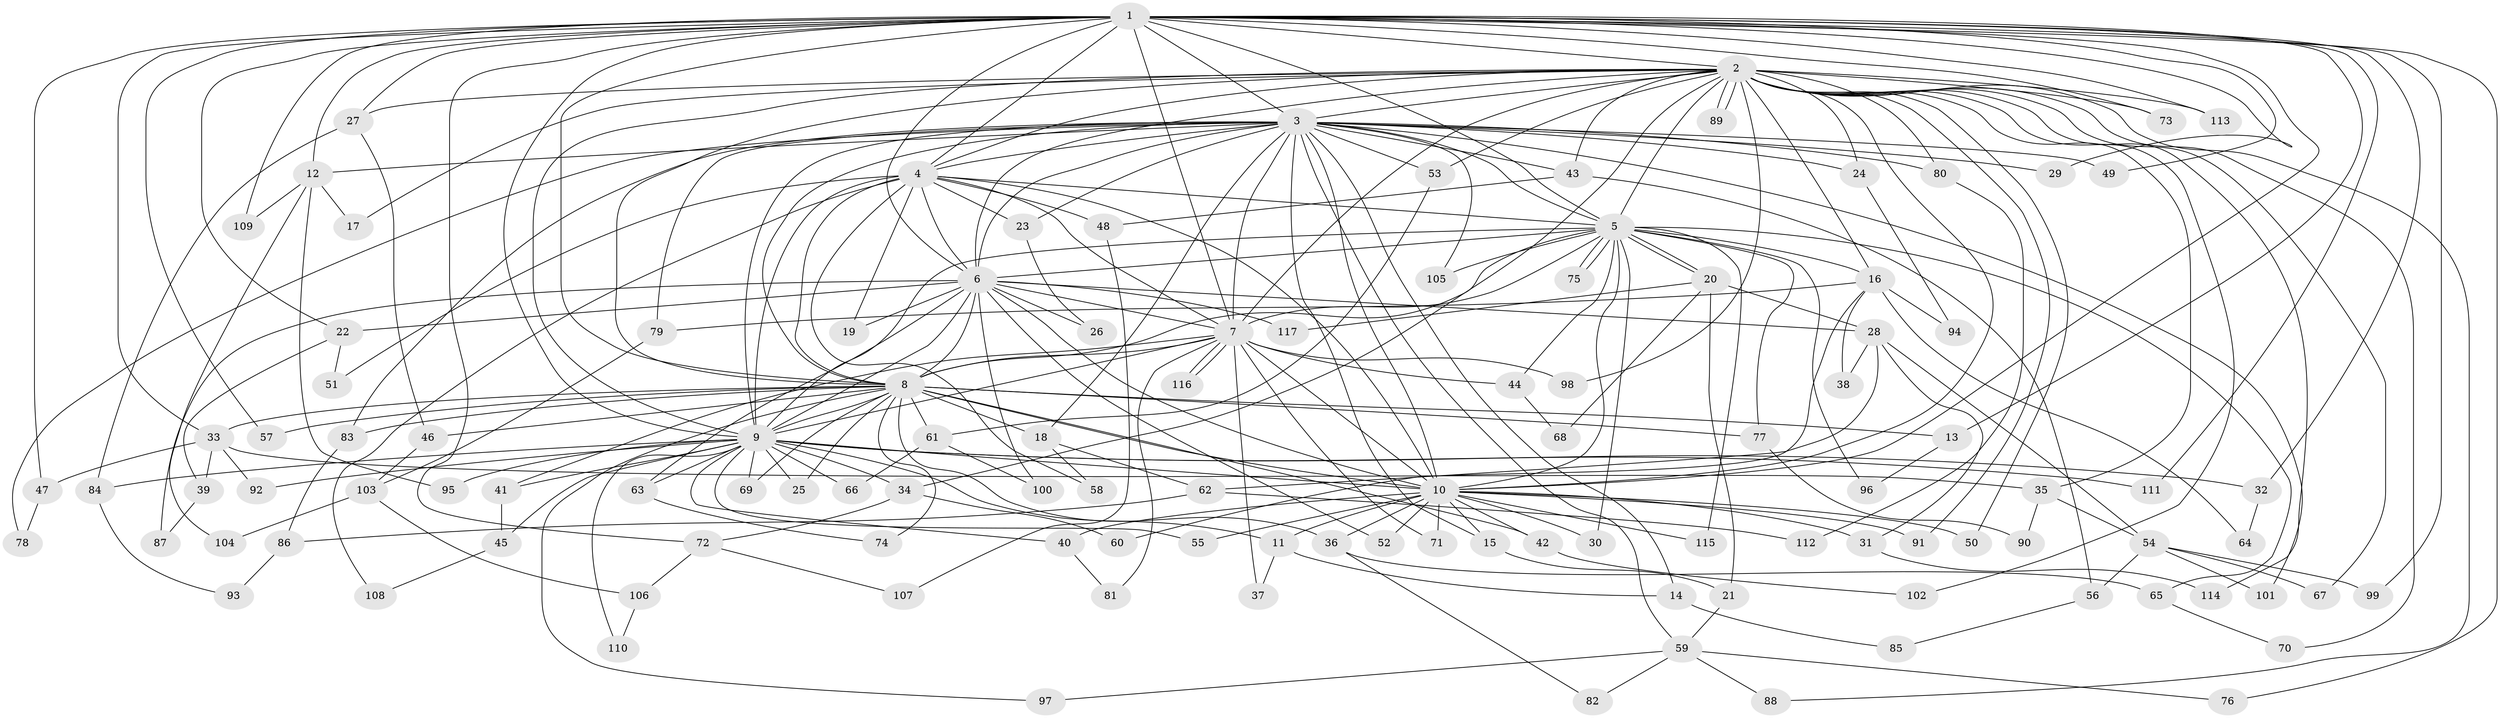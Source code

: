 // Generated by graph-tools (version 1.1) at 2025/11/02/27/25 16:11:06]
// undirected, 117 vertices, 259 edges
graph export_dot {
graph [start="1"]
  node [color=gray90,style=filled];
  1;
  2;
  3;
  4;
  5;
  6;
  7;
  8;
  9;
  10;
  11;
  12;
  13;
  14;
  15;
  16;
  17;
  18;
  19;
  20;
  21;
  22;
  23;
  24;
  25;
  26;
  27;
  28;
  29;
  30;
  31;
  32;
  33;
  34;
  35;
  36;
  37;
  38;
  39;
  40;
  41;
  42;
  43;
  44;
  45;
  46;
  47;
  48;
  49;
  50;
  51;
  52;
  53;
  54;
  55;
  56;
  57;
  58;
  59;
  60;
  61;
  62;
  63;
  64;
  65;
  66;
  67;
  68;
  69;
  70;
  71;
  72;
  73;
  74;
  75;
  76;
  77;
  78;
  79;
  80;
  81;
  82;
  83;
  84;
  85;
  86;
  87;
  88;
  89;
  90;
  91;
  92;
  93;
  94;
  95;
  96;
  97;
  98;
  99;
  100;
  101;
  102;
  103;
  104;
  105;
  106;
  107;
  108;
  109;
  110;
  111;
  112;
  113;
  114;
  115;
  116;
  117;
  1 -- 2;
  1 -- 3;
  1 -- 4;
  1 -- 5;
  1 -- 6;
  1 -- 7;
  1 -- 8;
  1 -- 9;
  1 -- 10;
  1 -- 12;
  1 -- 13;
  1 -- 22;
  1 -- 27;
  1 -- 29;
  1 -- 32;
  1 -- 33;
  1 -- 47;
  1 -- 49;
  1 -- 57;
  1 -- 72;
  1 -- 73;
  1 -- 76;
  1 -- 99;
  1 -- 109;
  1 -- 111;
  1 -- 113;
  2 -- 3;
  2 -- 4;
  2 -- 5;
  2 -- 6;
  2 -- 7;
  2 -- 8;
  2 -- 9;
  2 -- 10;
  2 -- 16;
  2 -- 17;
  2 -- 24;
  2 -- 27;
  2 -- 34;
  2 -- 35;
  2 -- 43;
  2 -- 50;
  2 -- 53;
  2 -- 67;
  2 -- 70;
  2 -- 73;
  2 -- 80;
  2 -- 88;
  2 -- 89;
  2 -- 89;
  2 -- 91;
  2 -- 98;
  2 -- 102;
  2 -- 113;
  2 -- 114;
  3 -- 4;
  3 -- 5;
  3 -- 6;
  3 -- 7;
  3 -- 8;
  3 -- 9;
  3 -- 10;
  3 -- 12;
  3 -- 14;
  3 -- 15;
  3 -- 18;
  3 -- 23;
  3 -- 24;
  3 -- 29;
  3 -- 43;
  3 -- 49;
  3 -- 53;
  3 -- 59;
  3 -- 78;
  3 -- 79;
  3 -- 80;
  3 -- 83;
  3 -- 101;
  3 -- 105;
  4 -- 5;
  4 -- 6;
  4 -- 7;
  4 -- 8;
  4 -- 9;
  4 -- 10;
  4 -- 19;
  4 -- 23;
  4 -- 48;
  4 -- 51;
  4 -- 58;
  4 -- 108;
  5 -- 6;
  5 -- 7;
  5 -- 8;
  5 -- 9;
  5 -- 10;
  5 -- 16;
  5 -- 20;
  5 -- 20;
  5 -- 30;
  5 -- 44;
  5 -- 65;
  5 -- 75;
  5 -- 75;
  5 -- 77;
  5 -- 96;
  5 -- 105;
  5 -- 115;
  6 -- 7;
  6 -- 8;
  6 -- 9;
  6 -- 10;
  6 -- 19;
  6 -- 22;
  6 -- 26;
  6 -- 28;
  6 -- 52;
  6 -- 63;
  6 -- 87;
  6 -- 100;
  6 -- 117;
  7 -- 8;
  7 -- 9;
  7 -- 10;
  7 -- 37;
  7 -- 41;
  7 -- 44;
  7 -- 71;
  7 -- 81;
  7 -- 98;
  7 -- 116;
  7 -- 116;
  8 -- 9;
  8 -- 10;
  8 -- 13;
  8 -- 18;
  8 -- 25;
  8 -- 33;
  8 -- 36;
  8 -- 42;
  8 -- 46;
  8 -- 57;
  8 -- 61;
  8 -- 69;
  8 -- 74;
  8 -- 77;
  8 -- 83;
  8 -- 97;
  9 -- 10;
  9 -- 11;
  9 -- 25;
  9 -- 32;
  9 -- 34;
  9 -- 40;
  9 -- 41;
  9 -- 45;
  9 -- 55;
  9 -- 63;
  9 -- 66;
  9 -- 69;
  9 -- 84;
  9 -- 92;
  9 -- 95;
  9 -- 110;
  9 -- 111;
  10 -- 11;
  10 -- 15;
  10 -- 30;
  10 -- 31;
  10 -- 36;
  10 -- 40;
  10 -- 42;
  10 -- 50;
  10 -- 52;
  10 -- 55;
  10 -- 71;
  10 -- 91;
  10 -- 115;
  11 -- 14;
  11 -- 37;
  12 -- 17;
  12 -- 95;
  12 -- 104;
  12 -- 109;
  13 -- 96;
  14 -- 85;
  15 -- 21;
  16 -- 38;
  16 -- 60;
  16 -- 64;
  16 -- 79;
  16 -- 94;
  18 -- 58;
  18 -- 62;
  20 -- 21;
  20 -- 28;
  20 -- 68;
  20 -- 117;
  21 -- 59;
  22 -- 39;
  22 -- 51;
  23 -- 26;
  24 -- 94;
  27 -- 46;
  27 -- 84;
  28 -- 31;
  28 -- 38;
  28 -- 54;
  28 -- 62;
  31 -- 114;
  32 -- 64;
  33 -- 35;
  33 -- 39;
  33 -- 47;
  33 -- 92;
  34 -- 60;
  34 -- 72;
  35 -- 54;
  35 -- 90;
  36 -- 65;
  36 -- 82;
  39 -- 87;
  40 -- 81;
  41 -- 45;
  42 -- 102;
  43 -- 48;
  43 -- 56;
  44 -- 68;
  45 -- 108;
  46 -- 103;
  47 -- 78;
  48 -- 107;
  53 -- 61;
  54 -- 56;
  54 -- 67;
  54 -- 99;
  54 -- 101;
  56 -- 85;
  59 -- 76;
  59 -- 82;
  59 -- 88;
  59 -- 97;
  61 -- 66;
  61 -- 100;
  62 -- 86;
  62 -- 112;
  63 -- 74;
  65 -- 70;
  72 -- 106;
  72 -- 107;
  77 -- 90;
  79 -- 103;
  80 -- 112;
  83 -- 86;
  84 -- 93;
  86 -- 93;
  103 -- 104;
  103 -- 106;
  106 -- 110;
}
